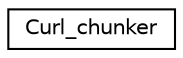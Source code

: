 digraph "Graphical Class Hierarchy"
{
  edge [fontname="Helvetica",fontsize="10",labelfontname="Helvetica",labelfontsize="10"];
  node [fontname="Helvetica",fontsize="10",shape=record];
  rankdir="LR";
  Node0 [label="Curl_chunker",height=0.2,width=0.4,color="black", fillcolor="white", style="filled",URL="$struct_curl__chunker.html"];
}
